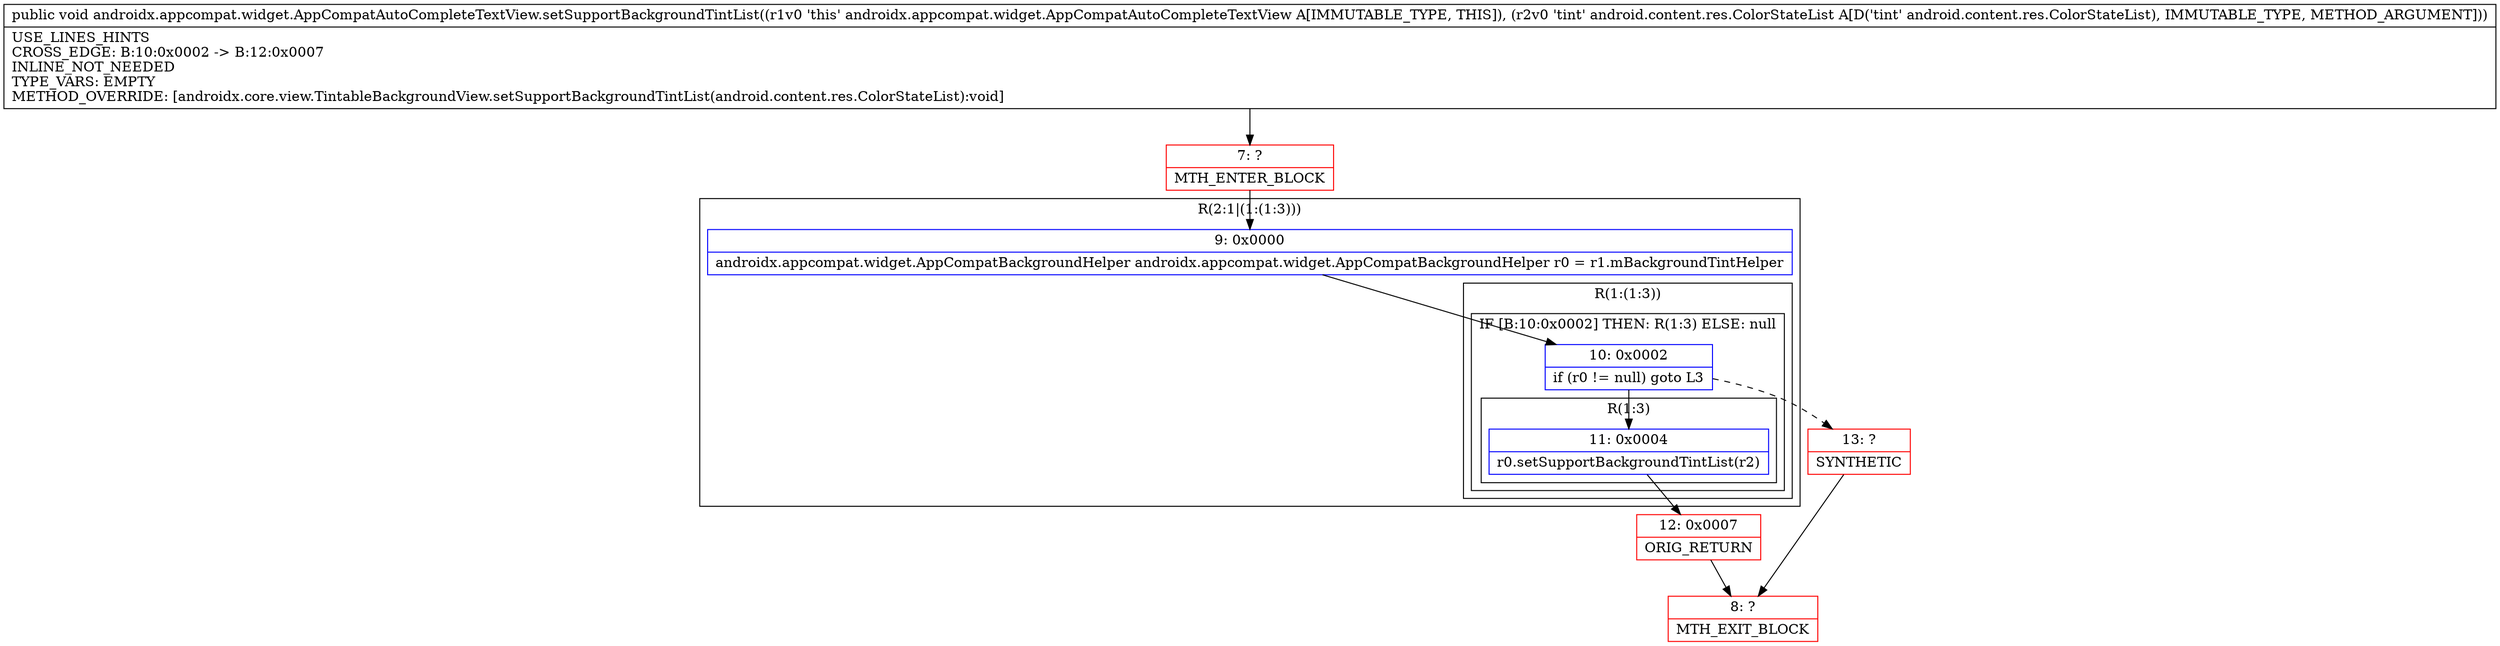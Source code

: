 digraph "CFG forandroidx.appcompat.widget.AppCompatAutoCompleteTextView.setSupportBackgroundTintList(Landroid\/content\/res\/ColorStateList;)V" {
subgraph cluster_Region_565037328 {
label = "R(2:1|(1:(1:3)))";
node [shape=record,color=blue];
Node_9 [shape=record,label="{9\:\ 0x0000|androidx.appcompat.widget.AppCompatBackgroundHelper androidx.appcompat.widget.AppCompatBackgroundHelper r0 = r1.mBackgroundTintHelper\l}"];
subgraph cluster_Region_1469593868 {
label = "R(1:(1:3))";
node [shape=record,color=blue];
subgraph cluster_IfRegion_986706772 {
label = "IF [B:10:0x0002] THEN: R(1:3) ELSE: null";
node [shape=record,color=blue];
Node_10 [shape=record,label="{10\:\ 0x0002|if (r0 != null) goto L3\l}"];
subgraph cluster_Region_1176234593 {
label = "R(1:3)";
node [shape=record,color=blue];
Node_11 [shape=record,label="{11\:\ 0x0004|r0.setSupportBackgroundTintList(r2)\l}"];
}
}
}
}
Node_7 [shape=record,color=red,label="{7\:\ ?|MTH_ENTER_BLOCK\l}"];
Node_12 [shape=record,color=red,label="{12\:\ 0x0007|ORIG_RETURN\l}"];
Node_8 [shape=record,color=red,label="{8\:\ ?|MTH_EXIT_BLOCK\l}"];
Node_13 [shape=record,color=red,label="{13\:\ ?|SYNTHETIC\l}"];
MethodNode[shape=record,label="{public void androidx.appcompat.widget.AppCompatAutoCompleteTextView.setSupportBackgroundTintList((r1v0 'this' androidx.appcompat.widget.AppCompatAutoCompleteTextView A[IMMUTABLE_TYPE, THIS]), (r2v0 'tint' android.content.res.ColorStateList A[D('tint' android.content.res.ColorStateList), IMMUTABLE_TYPE, METHOD_ARGUMENT]))  | USE_LINES_HINTS\lCROSS_EDGE: B:10:0x0002 \-\> B:12:0x0007\lINLINE_NOT_NEEDED\lTYPE_VARS: EMPTY\lMETHOD_OVERRIDE: [androidx.core.view.TintableBackgroundView.setSupportBackgroundTintList(android.content.res.ColorStateList):void]\l}"];
MethodNode -> Node_7;Node_9 -> Node_10;
Node_10 -> Node_11;
Node_10 -> Node_13[style=dashed];
Node_11 -> Node_12;
Node_7 -> Node_9;
Node_12 -> Node_8;
Node_13 -> Node_8;
}

